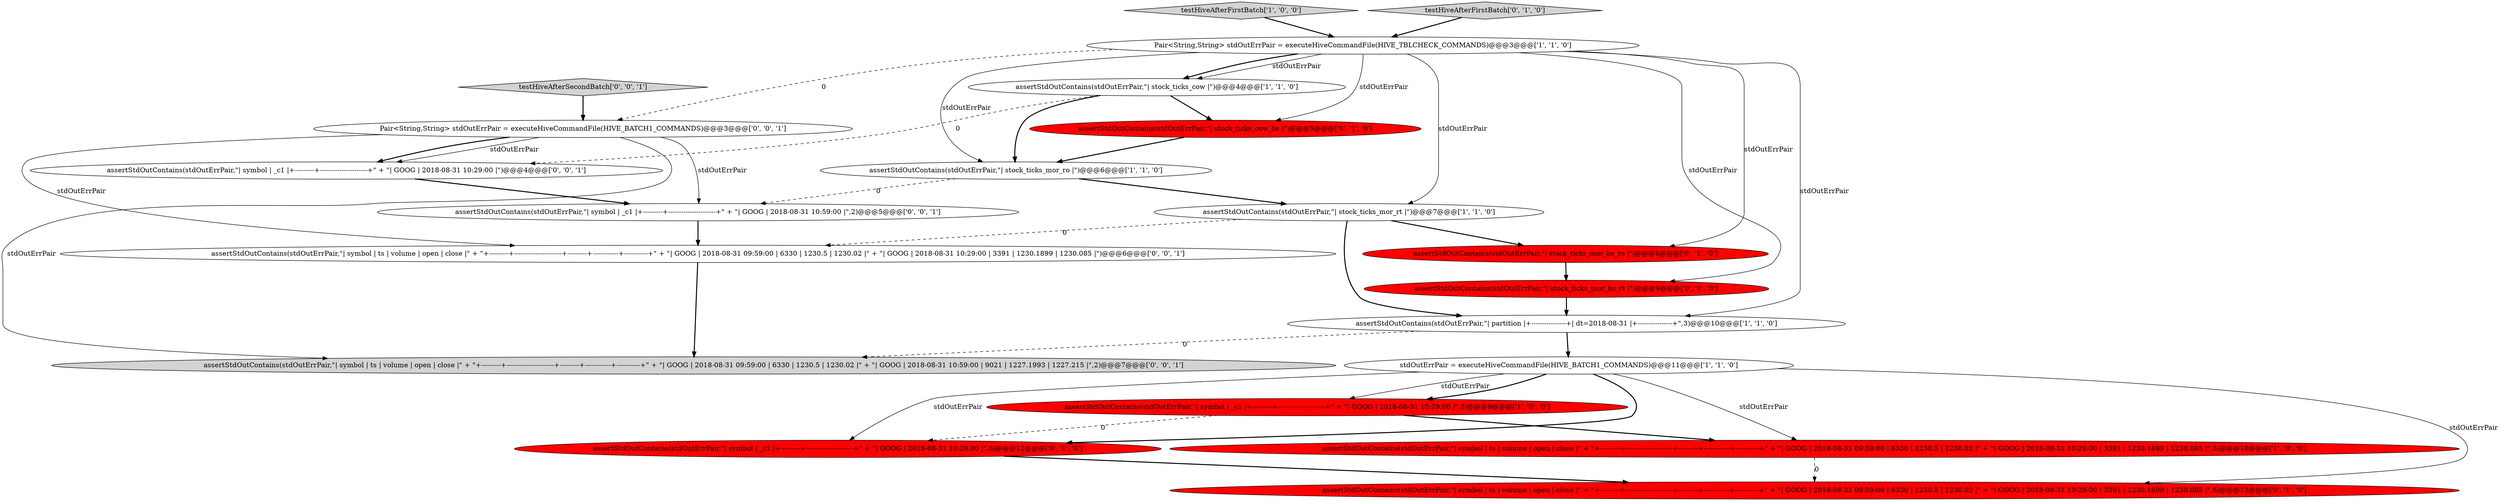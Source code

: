 digraph {
1 [style = filled, label = "assertStdOutContains(stdOutErrPair,\"| stock_ticks_mor_ro |\")@@@6@@@['1', '1', '0']", fillcolor = white, shape = ellipse image = "AAA0AAABBB1BBB"];
5 [style = filled, label = "assertStdOutContains(stdOutErrPair,\"| stock_ticks_cow |\")@@@4@@@['1', '1', '0']", fillcolor = white, shape = ellipse image = "AAA0AAABBB1BBB"];
4 [style = filled, label = "assertStdOutContains(stdOutErrPair,\"| symbol | ts | volume | open | close |\" + \"+---------+----------------------+---------+------------+-----------+\" + \"| GOOG | 2018-08-31 09:59:00 | 6330 | 1230.5 | 1230.02 |\" + \"| GOOG | 2018-08-31 10:29:00 | 3391 | 1230.1899 | 1230.085 |\",3)@@@10@@@['1', '0', '0']", fillcolor = red, shape = ellipse image = "AAA1AAABBB1BBB"];
12 [style = filled, label = "assertStdOutContains(stdOutErrPair,\"| stock_ticks_mor_bs_ro |\")@@@8@@@['0', '1', '0']", fillcolor = red, shape = ellipse image = "AAA1AAABBB2BBB"];
0 [style = filled, label = "testHiveAfterFirstBatch['1', '0', '0']", fillcolor = lightgray, shape = diamond image = "AAA0AAABBB1BBB"];
3 [style = filled, label = "stdOutErrPair = executeHiveCommandFile(HIVE_BATCH1_COMMANDS)@@@11@@@['1', '1', '0']", fillcolor = white, shape = ellipse image = "AAA0AAABBB1BBB"];
2 [style = filled, label = "Pair<String,String> stdOutErrPair = executeHiveCommandFile(HIVE_TBLCHECK_COMMANDS)@@@3@@@['1', '1', '0']", fillcolor = white, shape = ellipse image = "AAA0AAABBB1BBB"];
17 [style = filled, label = "Pair<String,String> stdOutErrPair = executeHiveCommandFile(HIVE_BATCH1_COMMANDS)@@@3@@@['0', '0', '1']", fillcolor = white, shape = ellipse image = "AAA0AAABBB3BBB"];
11 [style = filled, label = "assertStdOutContains(stdOutErrPair,\"| stock_ticks_mor_bs_rt |\")@@@9@@@['0', '1', '0']", fillcolor = red, shape = ellipse image = "AAA1AAABBB2BBB"];
16 [style = filled, label = "assertStdOutContains(stdOutErrPair,\"| symbol | ts | volume | open | close |\" + \"+---------+----------------------+---------+------------+-----------+\" + \"| GOOG | 2018-08-31 09:59:00 | 6330 | 1230.5 | 1230.02 |\" + \"| GOOG | 2018-08-31 10:29:00 | 3391 | 1230.1899 | 1230.085 |\")@@@6@@@['0', '0', '1']", fillcolor = white, shape = ellipse image = "AAA0AAABBB3BBB"];
13 [style = filled, label = "assertStdOutContains(stdOutErrPair,\"| symbol | _c1 |+---------+----------------------+\" + \"| GOOG | 2018-08-31 10:29:00 |\",6)@@@12@@@['0', '1', '0']", fillcolor = red, shape = ellipse image = "AAA1AAABBB2BBB"];
6 [style = filled, label = "assertStdOutContains(stdOutErrPair,\"| stock_ticks_mor_rt |\")@@@7@@@['1', '1', '0']", fillcolor = white, shape = ellipse image = "AAA0AAABBB1BBB"];
7 [style = filled, label = "assertStdOutContains(stdOutErrPair,\"| partition |+----------------+| dt=2018-08-31 |+----------------+\",3)@@@10@@@['1', '1', '0']", fillcolor = white, shape = ellipse image = "AAA0AAABBB1BBB"];
15 [style = filled, label = "assertStdOutContains(stdOutErrPair,\"| symbol | ts | volume | open | close |\" + \"+---------+----------------------+---------+------------+-----------+\" + \"| GOOG | 2018-08-31 09:59:00 | 6330 | 1230.5 | 1230.02 |\" + \"| GOOG | 2018-08-31 10:59:00 | 9021 | 1227.1993 | 1227.215 |\",2)@@@7@@@['0', '0', '1']", fillcolor = lightgray, shape = ellipse image = "AAA0AAABBB3BBB"];
20 [style = filled, label = "assertStdOutContains(stdOutErrPair,\"| symbol | _c1 |+---------+----------------------+\" + \"| GOOG | 2018-08-31 10:59:00 |\",2)@@@5@@@['0', '0', '1']", fillcolor = white, shape = ellipse image = "AAA0AAABBB3BBB"];
19 [style = filled, label = "assertStdOutContains(stdOutErrPair,\"| symbol | _c1 |+---------+----------------------+\" + \"| GOOG | 2018-08-31 10:29:00 |\")@@@4@@@['0', '0', '1']", fillcolor = white, shape = ellipse image = "AAA0AAABBB3BBB"];
10 [style = filled, label = "assertStdOutContains(stdOutErrPair,\"| stock_ticks_cow_bs |\")@@@5@@@['0', '1', '0']", fillcolor = red, shape = ellipse image = "AAA1AAABBB2BBB"];
18 [style = filled, label = "testHiveAfterSecondBatch['0', '0', '1']", fillcolor = lightgray, shape = diamond image = "AAA0AAABBB3BBB"];
14 [style = filled, label = "assertStdOutContains(stdOutErrPair,\"| symbol | ts | volume | open | close |\" + \"+---------+----------------------+---------+------------+-----------+\" + \"| GOOG | 2018-08-31 09:59:00 | 6330 | 1230.5 | 1230.02 |\" + \"| GOOG | 2018-08-31 10:29:00 | 3391 | 1230.1899 | 1230.085 |\",6)@@@13@@@['0', '1', '0']", fillcolor = red, shape = ellipse image = "AAA1AAABBB2BBB"];
9 [style = filled, label = "testHiveAfterFirstBatch['0', '1', '0']", fillcolor = lightgray, shape = diamond image = "AAA0AAABBB2BBB"];
8 [style = filled, label = "assertStdOutContains(stdOutErrPair,\"| symbol | _c1 |+---------+----------------------+\" + \"| GOOG | 2018-08-31 10:29:00 |\",3)@@@9@@@['1', '0', '0']", fillcolor = red, shape = ellipse image = "AAA1AAABBB1BBB"];
5->10 [style = bold, label=""];
16->15 [style = bold, label=""];
3->8 [style = solid, label="stdOutErrPair"];
2->11 [style = solid, label="stdOutErrPair"];
9->2 [style = bold, label=""];
17->15 [style = solid, label="stdOutErrPair"];
19->20 [style = bold, label=""];
2->5 [style = solid, label="stdOutErrPair"];
0->2 [style = bold, label=""];
12->11 [style = bold, label=""];
2->12 [style = solid, label="stdOutErrPair"];
18->17 [style = bold, label=""];
17->19 [style = solid, label="stdOutErrPair"];
2->1 [style = solid, label="stdOutErrPair"];
2->6 [style = solid, label="stdOutErrPair"];
2->10 [style = solid, label="stdOutErrPair"];
2->17 [style = dashed, label="0"];
17->19 [style = bold, label=""];
7->3 [style = bold, label=""];
17->16 [style = solid, label="stdOutErrPair"];
8->13 [style = dashed, label="0"];
1->20 [style = dashed, label="0"];
17->20 [style = solid, label="stdOutErrPair"];
5->1 [style = bold, label=""];
6->16 [style = dashed, label="0"];
1->6 [style = bold, label=""];
20->16 [style = bold, label=""];
3->8 [style = bold, label=""];
7->15 [style = dashed, label="0"];
3->13 [style = bold, label=""];
2->7 [style = solid, label="stdOutErrPair"];
3->4 [style = solid, label="stdOutErrPair"];
4->14 [style = dashed, label="0"];
8->4 [style = bold, label=""];
6->7 [style = bold, label=""];
10->1 [style = bold, label=""];
5->19 [style = dashed, label="0"];
13->14 [style = bold, label=""];
11->7 [style = bold, label=""];
3->13 [style = solid, label="stdOutErrPair"];
2->5 [style = bold, label=""];
3->14 [style = solid, label="stdOutErrPair"];
6->12 [style = bold, label=""];
}
